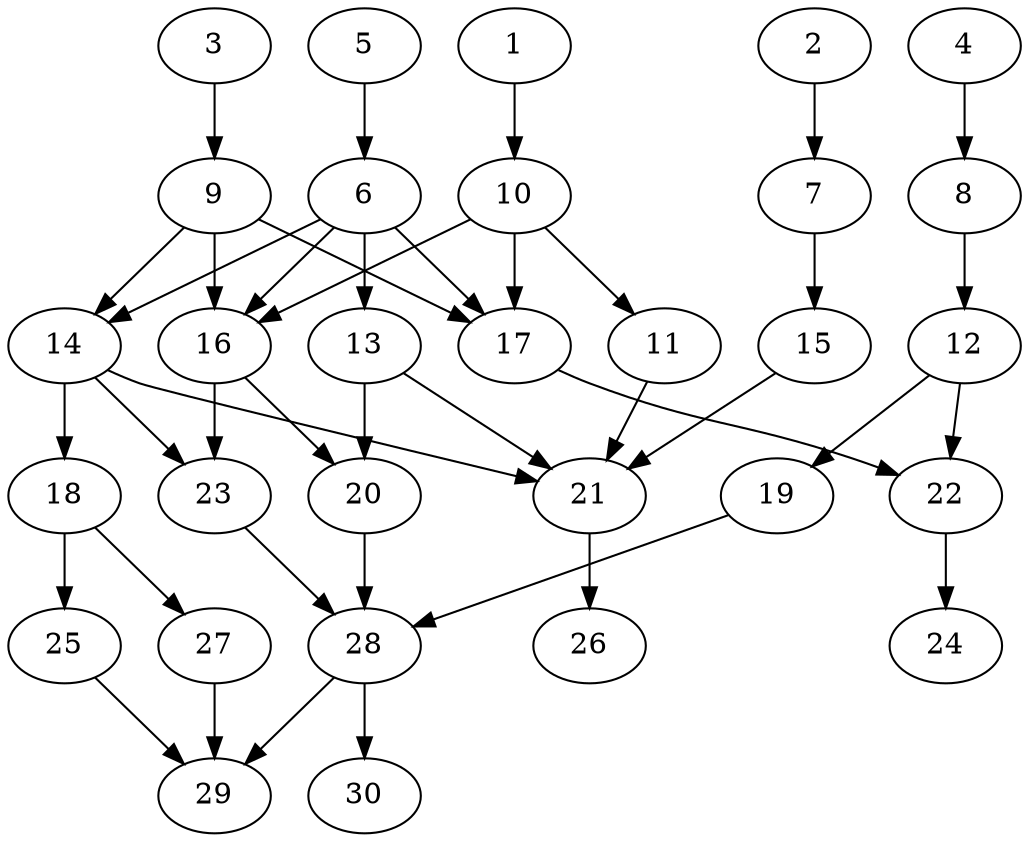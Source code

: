 // DAG automatically generated by daggen at Fri Jul 29 10:40:31 2022
// daggen.exe --dot -n 30 --ccr 0.5 --fat 0.5 --regular 0.5 --density 0.5 -o data\30/random_30_45.gv 
digraph G {
  1 [compute_size="368293445632", trans_size="59910", result_size="9216", ram="47192096",alpha="0.03"]
  1 -> 10 [size ="9216"]
  2 [compute_size="28991029248", trans_size="685347", result_size="29696", ram="7059872",alpha="0.04"]
  2 -> 7 [size ="29696"]
  3 [compute_size="264708118041", trans_size="265214", result_size="1024", ram="26061536",alpha="0.07"]
  3 -> 9 [size ="1024"]
  4 [compute_size="29836449792", trans_size="694682", result_size="54272", ram="39256256",alpha="0.18"]
  4 -> 8 [size ="54272"]
  5 [compute_size="268087066624", trans_size="441905", result_size="91136", ram="51655808",alpha="0.10"]
  5 -> 6 [size ="91136"]
  6 [compute_size="23229431808", trans_size="966768", result_size="70656", ram="28600688",alpha="0.15"]
  6 -> 13 [size ="70656"]
  6 -> 14 [size ="70656"]
  6 -> 16 [size ="70656"]
  6 -> 17 [size ="70656"]
  7 [compute_size="9006284800", trans_size="987676", result_size="1024", ram="43395248",alpha="0.17"]
  7 -> 15 [size ="1024"]
  8 [compute_size="549755813888", trans_size="871054", result_size="91136", ram="31339424",alpha="0.11"]
  8 -> 12 [size ="91136"]
  9 [compute_size="1073741824000", trans_size="242708", result_size="1024", ram="14455568",alpha="0.14"]
  9 -> 14 [size ="1024"]
  9 -> 16 [size ="1024"]
  9 -> 17 [size ="1024"]
  10 [compute_size="747813208064", trans_size="655872", result_size="91136", ram="36744032",alpha="0.03"]
  10 -> 11 [size ="91136"]
  10 -> 16 [size ="91136"]
  10 -> 17 [size ="91136"]
  11 [compute_size="231928233984", trans_size="937836", result_size="13312", ram="2151056",alpha="0.12"]
  11 -> 21 [size ="13312"]
  12 [compute_size="30753423360", trans_size="32609", result_size="70656", ram="28325072",alpha="0.08"]
  12 -> 19 [size ="70656"]
  12 -> 22 [size ="70656"]
  13 [compute_size="98287484928", trans_size="857755", result_size="74752", ram="8973344",alpha="0.07"]
  13 -> 20 [size ="74752"]
  13 -> 21 [size ="74752"]
  14 [compute_size="68719476736", trans_size="305942", result_size="74752", ram="37033904",alpha="0.13"]
  14 -> 18 [size ="74752"]
  14 -> 21 [size ="74752"]
  14 -> 23 [size ="74752"]
  15 [compute_size="8589934592", trans_size="749892", result_size="70656", ram="27241616",alpha="0.10"]
  15 -> 21 [size ="70656"]
  16 [compute_size="110915980586", trans_size="392258", result_size="29696", ram="12900080",alpha="0.19"]
  16 -> 20 [size ="29696"]
  16 -> 23 [size ="29696"]
  17 [compute_size="4683980800", trans_size="180401", result_size="1024", ram="38749376",alpha="0.16"]
  17 -> 22 [size ="1024"]
  18 [compute_size="503628052663", trans_size="639760", result_size="1024", ram="42267440",alpha="0.18"]
  18 -> 25 [size ="1024"]
  18 -> 27 [size ="1024"]
  19 [compute_size="889774931968", trans_size="749668", result_size="91136", ram="10416368",alpha="0.19"]
  19 -> 28 [size ="91136"]
  20 [compute_size="68719476736", trans_size="602516", result_size="74752", ram="10386272",alpha="0.02"]
  20 -> 28 [size ="74752"]
  21 [compute_size="26154500096", trans_size="986461", result_size="91136", ram="36872336",alpha="0.02"]
  21 -> 26 [size ="91136"]
  22 [compute_size="4905050112", trans_size="491201", result_size="13312", ram="15117680",alpha="0.18"]
  22 -> 24 [size ="13312"]
  23 [compute_size="64232317071", trans_size="238648", result_size="29696", ram="28138160",alpha="0.17"]
  23 -> 28 [size ="29696"]
  24 [compute_size="368293445632", trans_size="833650", result_size="0", ram="8650208",alpha="0.13"]
  25 [compute_size="42758758400", trans_size="69757", result_size="1024", ram="27575840",alpha="0.07"]
  25 -> 29 [size ="1024"]
  26 [compute_size="204754649088", trans_size="639600", result_size="0", ram="24864032",alpha="0.07"]
  27 [compute_size="6447104000", trans_size="575183", result_size="74752", ram="39280016",alpha="0.01"]
  27 -> 29 [size ="74752"]
  28 [compute_size="9209626624", trans_size="126182", result_size="70656", ram="40225664",alpha="0.03"]
  28 -> 29 [size ="70656"]
  28 -> 30 [size ="70656"]
  29 [compute_size="657013999311", trans_size="31426", result_size="0", ram="34795712",alpha="0.09"]
  30 [compute_size="963956736", trans_size="965585", result_size="0", ram="47268128",alpha="0.09"]
}
